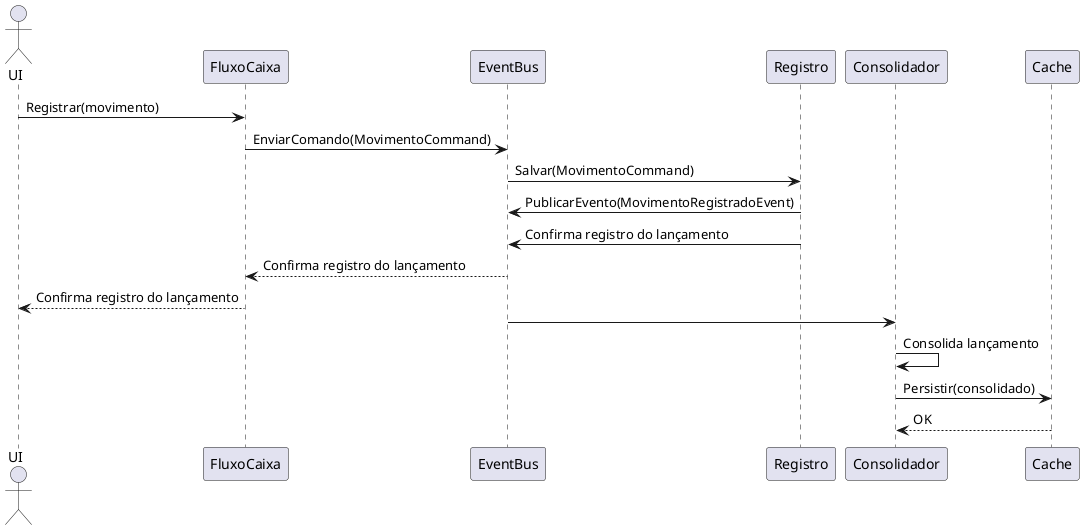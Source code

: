 @startuml

actor "UI"

"UI"-> FluxoCaixa: Registrar(movimento)
"FluxoCaixa"-> EventBus: EnviarComando(MovimentoCommand)
"EventBus"-> Registro: Salvar(MovimentoCommand)
"EventBus" <- Registro: PublicarEvento(MovimentoRegistradoEvent)
"EventBus" <- Registro: Confirma registro do lançamento
"FluxoCaixa" <-- EventBus: Confirma registro do lançamento
"UI" <-- FluxoCaixa: Confirma registro do lançamento

"EventBus" -> Consolidador: 
"Consolidador" -> Consolidador: Consolida lançamento
"Consolidador" -> Cache : Persistir(consolidado)
"Consolidador" <-- Cache : OK

@enduml